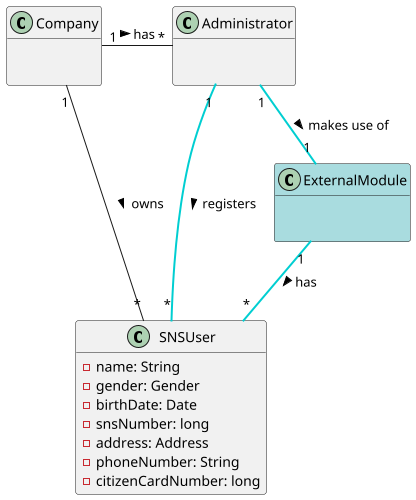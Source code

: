 @startuml
hide methods
'left to right direction
scale 500 height


class Company {
    \n
}

class SNSUser {
    - name: String
    - gender: Gender
    - birthDate: Date
    - snsNumber: long
    - address: Address
    - phoneNumber: String
    - citizenCardNumber: long
}

class Administrator{
    \n
}

class ExternalModule #A9DCDF {
  \n
}

Company "1" - "*" Administrator : has >
Administrator "1" -[#DarkTurquoise,bold]- "1" ExternalModule : makes use of >
Administrator "1" -[#DarkTurquoise,bold]- "*" SNSUser : registers >
Company "1" - "*" SNSUser :  owns >
ExternalModule "1" -[#DarkTurquoise,bold]- "*" SNSUser : has >

@enduml